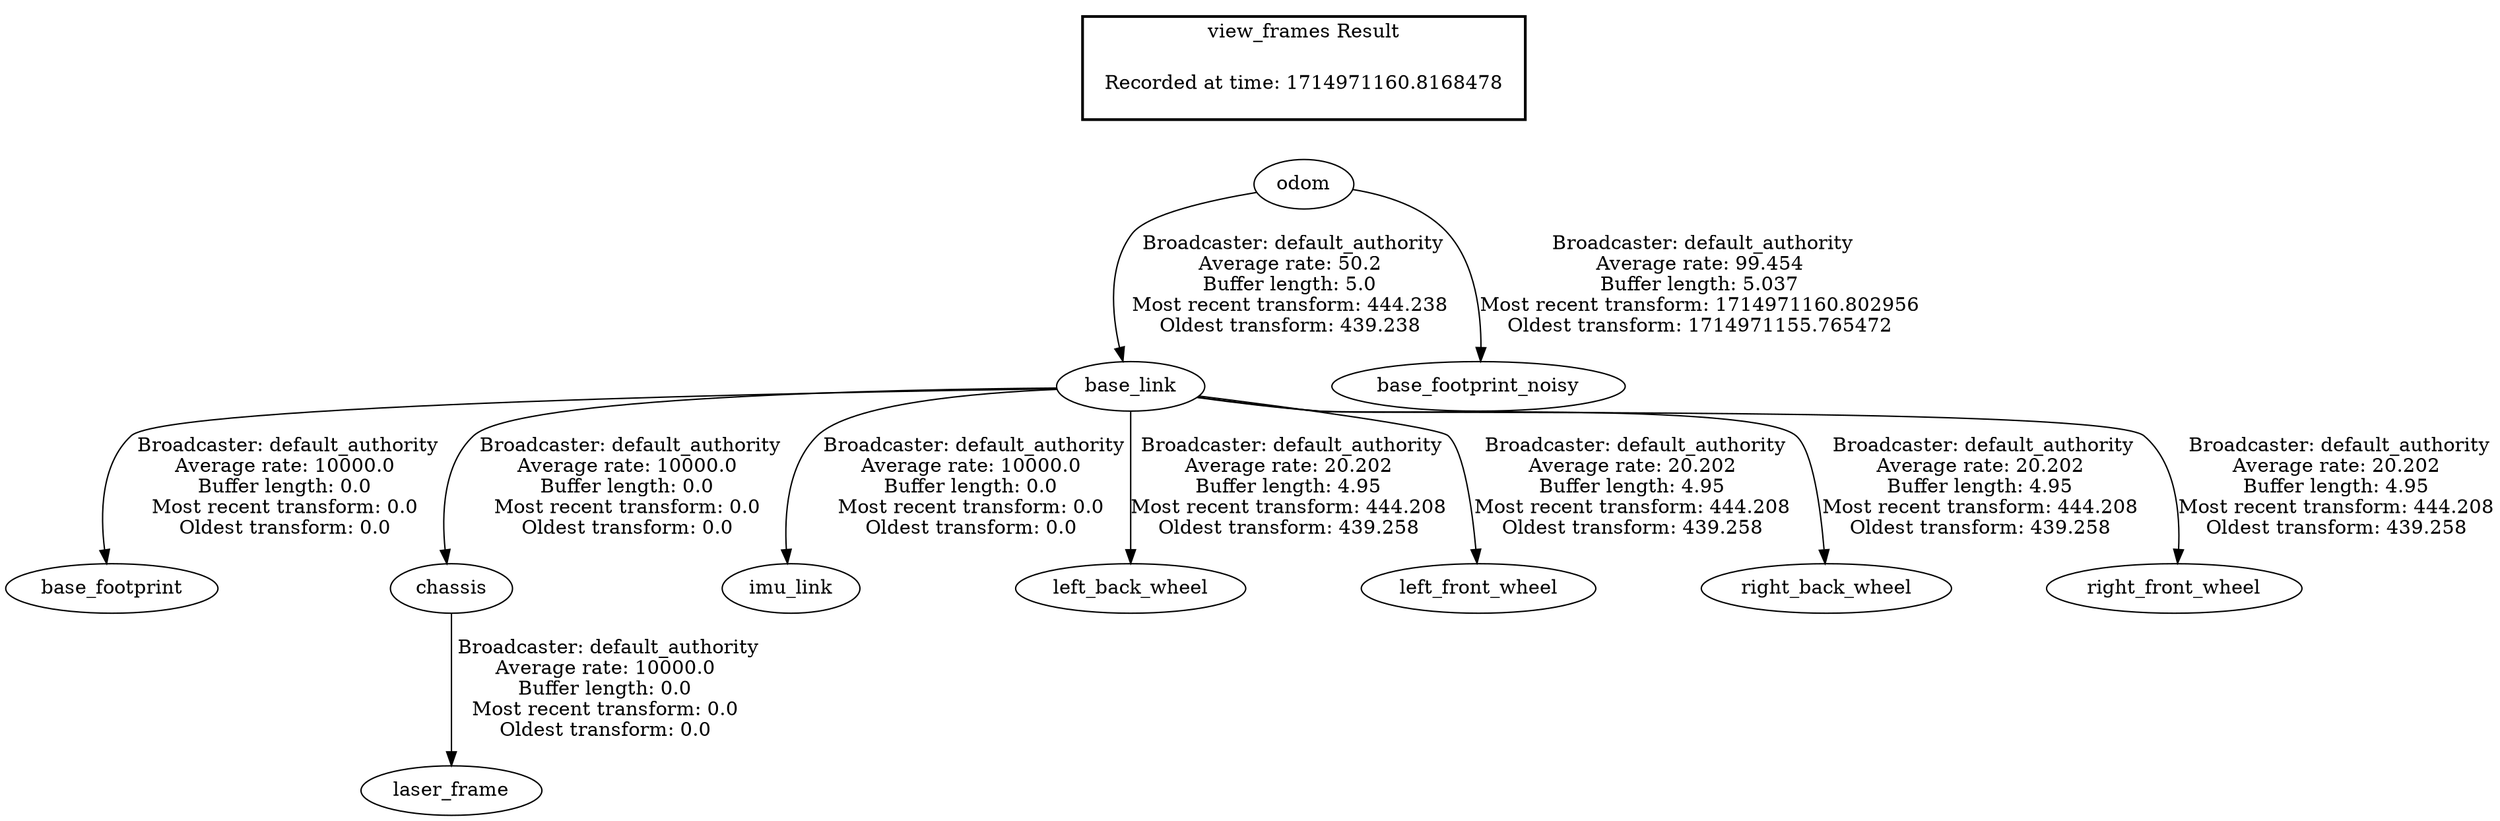 digraph G {
"odom" -> "base_link"[label=" Broadcaster: default_authority\nAverage rate: 50.2\nBuffer length: 5.0\nMost recent transform: 444.238\nOldest transform: 439.238\n"];
"base_link" -> "base_footprint"[label=" Broadcaster: default_authority\nAverage rate: 10000.0\nBuffer length: 0.0\nMost recent transform: 0.0\nOldest transform: 0.0\n"];
"base_link" -> "chassis"[label=" Broadcaster: default_authority\nAverage rate: 10000.0\nBuffer length: 0.0\nMost recent transform: 0.0\nOldest transform: 0.0\n"];
"base_link" -> "imu_link"[label=" Broadcaster: default_authority\nAverage rate: 10000.0\nBuffer length: 0.0\nMost recent transform: 0.0\nOldest transform: 0.0\n"];
"chassis" -> "laser_frame"[label=" Broadcaster: default_authority\nAverage rate: 10000.0\nBuffer length: 0.0\nMost recent transform: 0.0\nOldest transform: 0.0\n"];
"odom" -> "base_footprint_noisy"[label=" Broadcaster: default_authority\nAverage rate: 99.454\nBuffer length: 5.037\nMost recent transform: 1714971160.802956\nOldest transform: 1714971155.765472\n"];
"base_link" -> "left_back_wheel"[label=" Broadcaster: default_authority\nAverage rate: 20.202\nBuffer length: 4.95\nMost recent transform: 444.208\nOldest transform: 439.258\n"];
"base_link" -> "left_front_wheel"[label=" Broadcaster: default_authority\nAverage rate: 20.202\nBuffer length: 4.95\nMost recent transform: 444.208\nOldest transform: 439.258\n"];
"base_link" -> "right_back_wheel"[label=" Broadcaster: default_authority\nAverage rate: 20.202\nBuffer length: 4.95\nMost recent transform: 444.208\nOldest transform: 439.258\n"];
"base_link" -> "right_front_wheel"[label=" Broadcaster: default_authority\nAverage rate: 20.202\nBuffer length: 4.95\nMost recent transform: 444.208\nOldest transform: 439.258\n"];
edge [style=invis];
 subgraph cluster_legend { style=bold; color=black; label ="view_frames Result";
"Recorded at time: 1714971160.8168478"[ shape=plaintext ] ;
}->"odom";
}